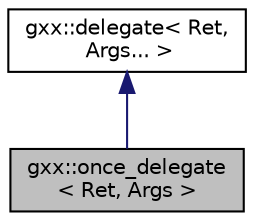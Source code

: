 digraph "gxx::once_delegate&lt; Ret, Args &gt;"
{
  edge [fontname="Helvetica",fontsize="10",labelfontname="Helvetica",labelfontsize="10"];
  node [fontname="Helvetica",fontsize="10",shape=record];
  Node1 [label="gxx::once_delegate\l\< Ret, Args \>",height=0.2,width=0.4,color="black", fillcolor="grey75", style="filled", fontcolor="black"];
  Node2 -> Node1 [dir="back",color="midnightblue",fontsize="10",style="solid",fontname="Helvetica"];
  Node2 [label="gxx::delegate\< Ret,\l Args... \>",height=0.2,width=0.4,color="black", fillcolor="white", style="filled",URL="$classgxx_1_1delegate.html"];
}
